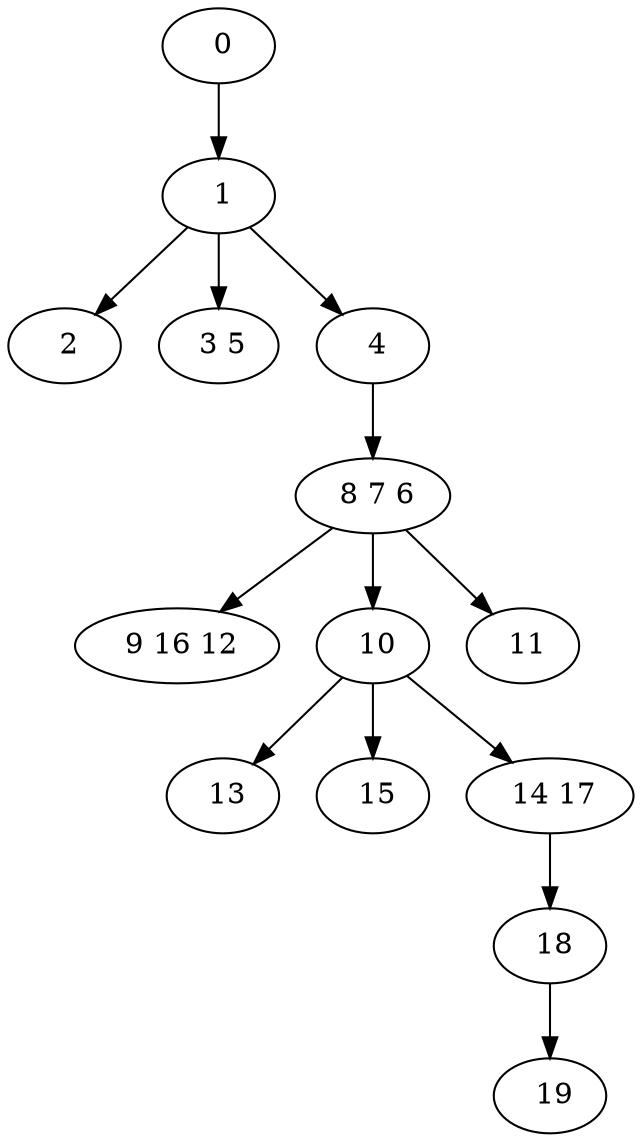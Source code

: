digraph mytree {
" 0" -> " 1";
" 1" -> " 2";
" 1" -> " 3 5";
" 1" -> " 4";
" 8 7 6" -> " 9 16 12";
" 8 7 6" -> " 10";
" 8 7 6" -> " 11";
" 2";
" 3 5";
" 4" -> " 8 7 6";
" 9 16 12";
" 10" -> " 13";
" 10" -> " 15";
" 10" -> " 14 17";
" 13";
" 15";
" 14 17" -> " 18";
" 18" -> " 19";
" 19";
" 11";
}
